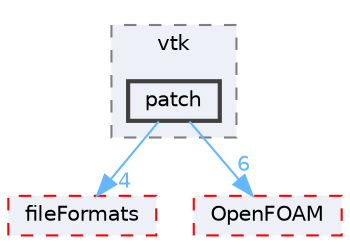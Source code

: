 digraph "src/meshTools/output/vtk/patch"
{
 // LATEX_PDF_SIZE
  bgcolor="transparent";
  edge [fontname=Helvetica,fontsize=10,labelfontname=Helvetica,labelfontsize=10];
  node [fontname=Helvetica,fontsize=10,shape=box,height=0.2,width=0.4];
  compound=true
  subgraph clusterdir_0bf24f9c0ff5605344063b70fcf2a81c {
    graph [ bgcolor="#edf0f7", pencolor="grey50", label="vtk", fontname=Helvetica,fontsize=10 style="filled,dashed", URL="dir_0bf24f9c0ff5605344063b70fcf2a81c.html",tooltip=""]
  dir_6d0a385d7f59338c3b20eed93ee48a27 [label="patch", fillcolor="#edf0f7", color="grey25", style="filled,bold", URL="dir_6d0a385d7f59338c3b20eed93ee48a27.html",tooltip=""];
  }
  dir_b05602f37bb521a7142c0a3e200b5f35 [label="fileFormats", fillcolor="#edf0f7", color="red", style="filled,dashed", URL="dir_b05602f37bb521a7142c0a3e200b5f35.html",tooltip=""];
  dir_c5473ff19b20e6ec4dfe5c310b3778a8 [label="OpenFOAM", fillcolor="#edf0f7", color="red", style="filled,dashed", URL="dir_c5473ff19b20e6ec4dfe5c310b3778a8.html",tooltip=""];
  dir_6d0a385d7f59338c3b20eed93ee48a27->dir_b05602f37bb521a7142c0a3e200b5f35 [headlabel="4", labeldistance=1.5 headhref="dir_002816_001353.html" href="dir_002816_001353.html" color="steelblue1" fontcolor="steelblue1"];
  dir_6d0a385d7f59338c3b20eed93ee48a27->dir_c5473ff19b20e6ec4dfe5c310b3778a8 [headlabel="6", labeldistance=1.5 headhref="dir_002816_002695.html" href="dir_002816_002695.html" color="steelblue1" fontcolor="steelblue1"];
}
